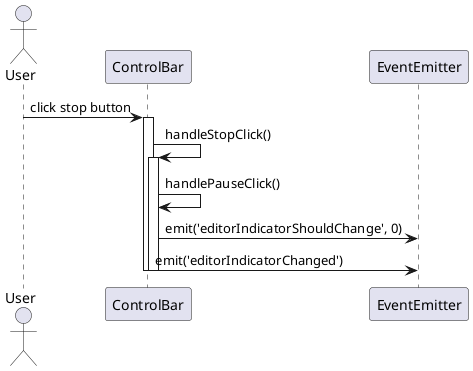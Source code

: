 @startuml
actor User

participant EventEmitter order 30

User -> ControlBar: click stop button
activate ControlBar
ControlBar -> ControlBar: handleStopClick()
activate ControlBar
ControlBar -> ControlBar: handlePauseClick()
ControlBar -> EventEmitter: emit('editorIndicatorShouldChange', 0)
ControlBar -> EventEmitter: emit('editorIndicatorChanged')
deactivate ControlBar
deactivate ControlBar

@enduml
